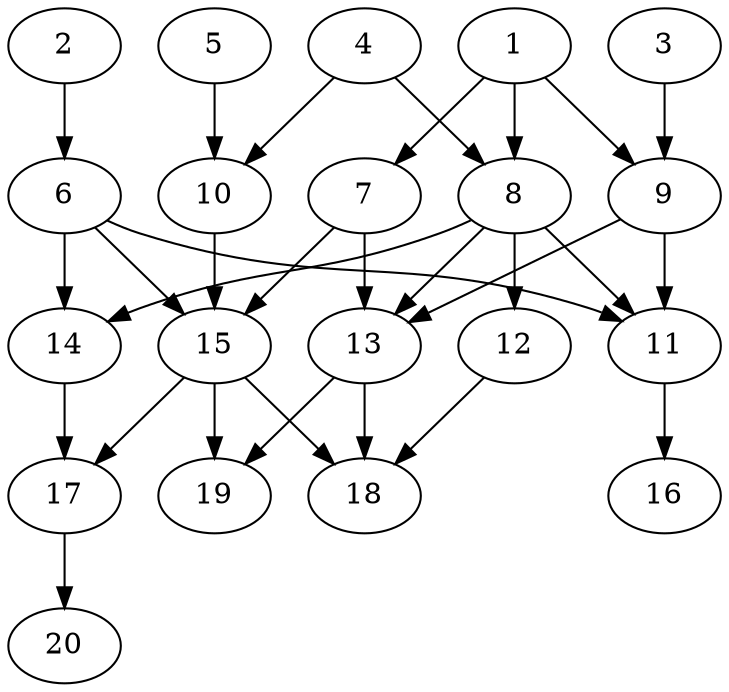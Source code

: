 // DAG automatically generated by daggen at Fri Jul 22 09:08:56 2022
// ./daggen --dot -n 20 --ccr 0.5 --fat 0.5 --regular 0.5 --density 0.6
digraph G {
  1 [compute_size="485653115226", trans_size="1009673", result_size="13312", ram="20923228",alpha="0.07"]
  1 -> 7 [size ="13312"]
  1 -> 8 [size ="13312"]
  1 -> 9 [size ="13312"]
  2 [compute_size="16278169758", trans_size="819433", result_size="91136", ram="45569240",alpha="0.03"]
  2 -> 6 [size ="91136"]
  3 [compute_size="19239038606", trans_size="508734", result_size="91136", ram="25369326",alpha="0.12"]
  3 -> 9 [size ="91136"]
  4 [compute_size="3405854372", trans_size="971314", result_size="74752", ram="51277272",alpha="0.10"]
  4 -> 8 [size ="74752"]
  4 -> 10 [size ="74752"]
  5 [compute_size="11036051068", trans_size="885434", result_size="13312", ram="13015087",alpha="0.00"]
  5 -> 10 [size ="13312"]
  6 [compute_size="723108782", trans_size="1013119", result_size="70656", ram="37102644",alpha="0.08"]
  6 -> 11 [size ="70656"]
  6 -> 14 [size ="70656"]
  6 -> 15 [size ="70656"]
  7 [compute_size="14530586909", trans_size="969696", result_size="29696", ram="42232744",alpha="0.02"]
  7 -> 13 [size ="29696"]
  7 -> 15 [size ="29696"]
  8 [compute_size="178502269784", trans_size="565848", result_size="54272", ram="48328880",alpha="0.07"]
  8 -> 11 [size ="54272"]
  8 -> 12 [size ="54272"]
  8 -> 13 [size ="54272"]
  8 -> 14 [size ="54272"]
  9 [compute_size="17568857754", trans_size="147012", result_size="70656", ram="35719360",alpha="0.15"]
  9 -> 11 [size ="70656"]
  9 -> 13 [size ="70656"]
  10 [compute_size="20680591796", trans_size="373743", result_size="91136", ram="49918572",alpha="0.07"]
  10 -> 15 [size ="91136"]
  11 [compute_size="1766981072", trans_size="614106", result_size="70656", ram="13928886",alpha="0.07"]
  11 -> 16 [size ="70656"]
  12 [compute_size="2074701572", trans_size="303312", result_size="70656", ram="28486840",alpha="0.12"]
  12 -> 18 [size ="70656"]
  13 [compute_size="4887753793", trans_size="111574", result_size="13312", ram="8041954",alpha="0.11"]
  13 -> 18 [size ="13312"]
  13 -> 19 [size ="13312"]
  14 [compute_size="1743357844", trans_size="3333", result_size="1024", ram="45413172",alpha="0.11"]
  14 -> 17 [size ="1024"]
  15 [compute_size="757349159", trans_size="272499", result_size="70656", ram="30559752",alpha="0.17"]
  15 -> 17 [size ="70656"]
  15 -> 18 [size ="70656"]
  15 -> 19 [size ="70656"]
  16 [compute_size="68719476736", trans_size="380148", result_size="0", ram="12047870",alpha="0.07"]
  17 [compute_size="28991029248", trans_size="1018906", result_size="29696", ram="7955604",alpha="0.16"]
  17 -> 20 [size ="29696"]
  18 [compute_size="18422820992", trans_size="95155", result_size="0", ram="24210412",alpha="0.10"]
  19 [compute_size="8482895950", trans_size="652435", result_size="0", ram="1360097",alpha="0.17"]
  20 [compute_size="1622589255", trans_size="455824", result_size="0", ram="24717208",alpha="0.11"]
}
